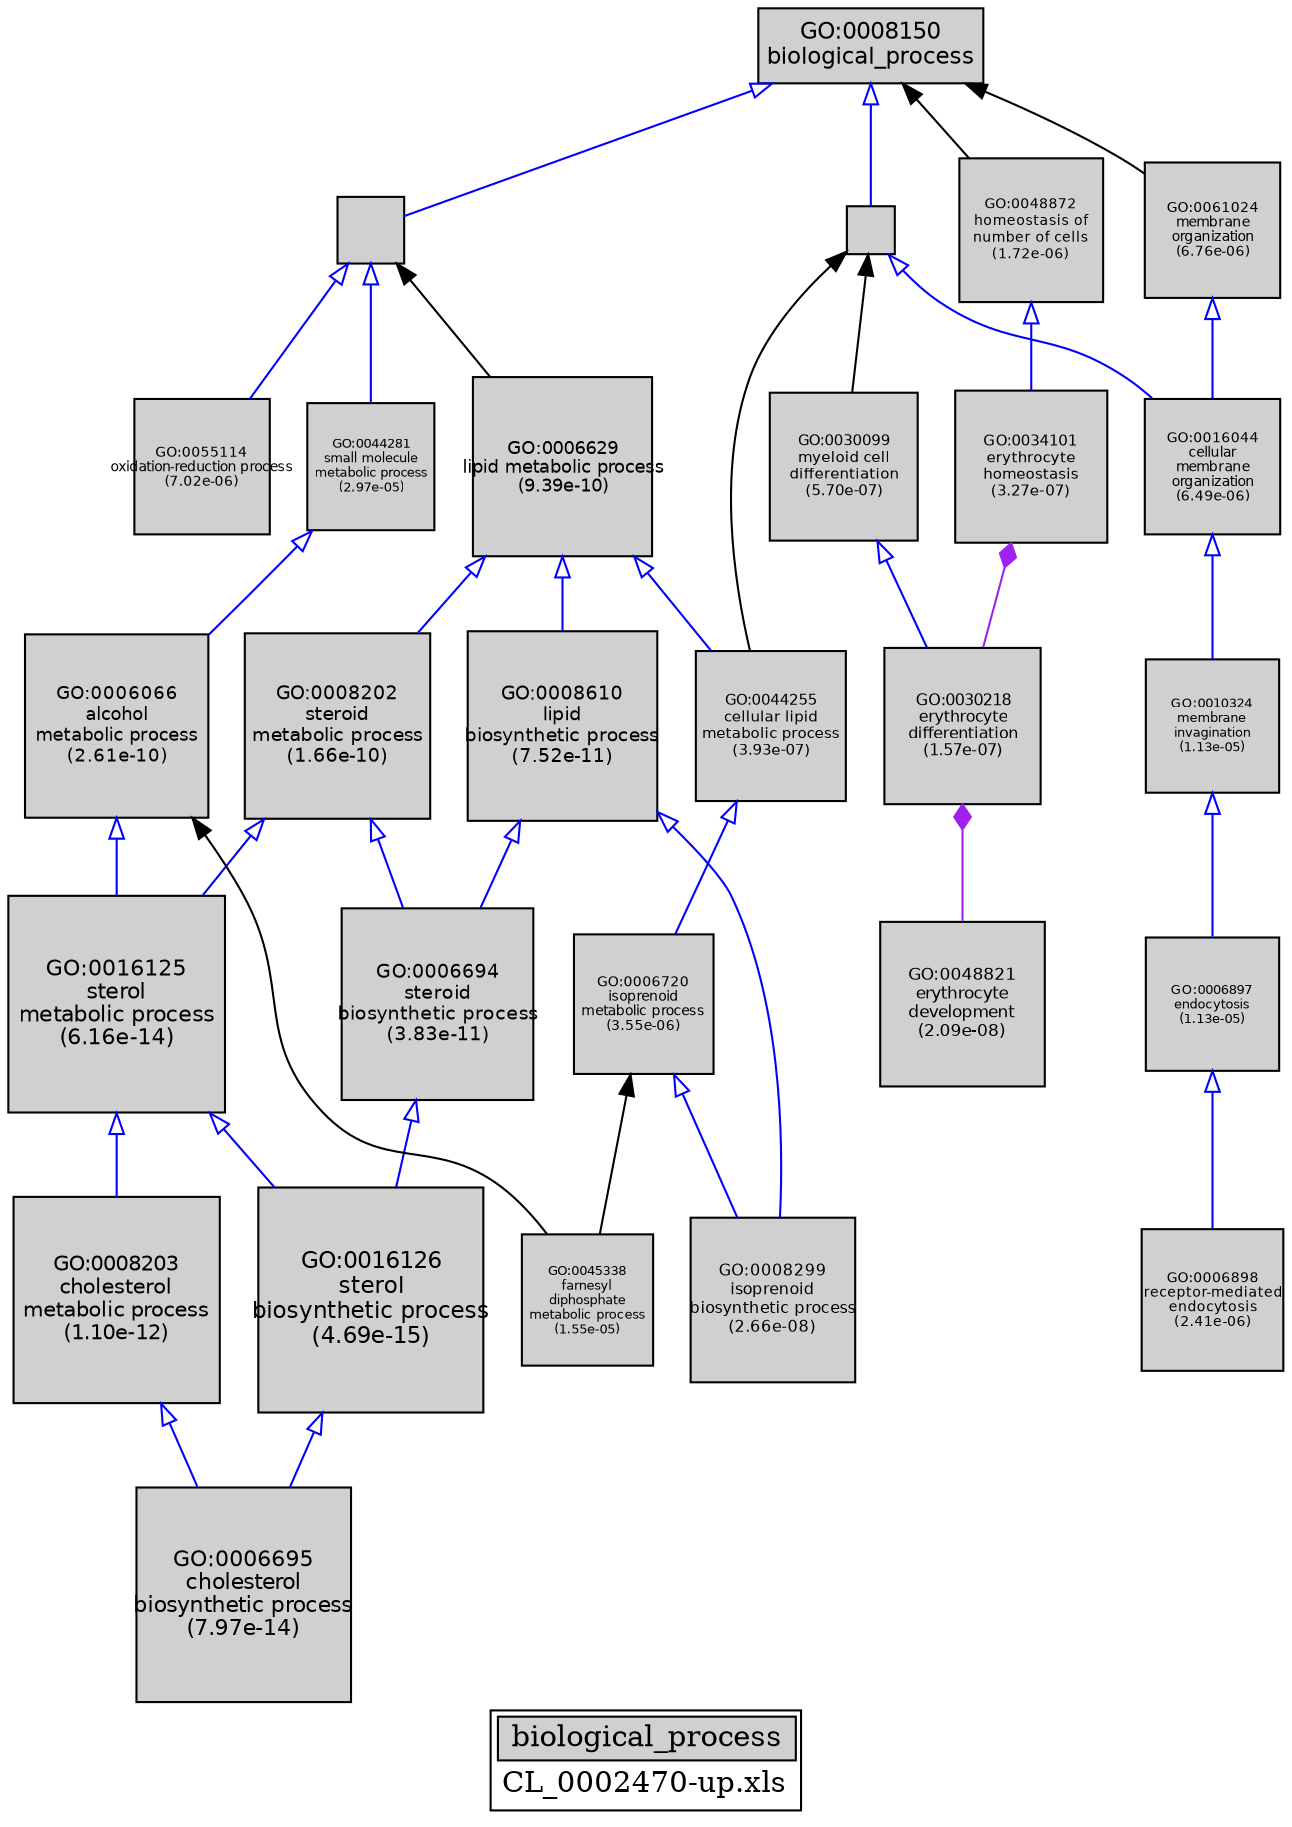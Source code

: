 digraph "biological_process" {
graph [ bgcolor = "#FFFFFF", label = <<TABLE COLOR="black" BGCOLOR="white"><TR><TD COLSPAN="2" BGCOLOR="#D0D0D0"><FONT COLOR="black">biological_process</FONT></TD></TR><TR><TD BORDER="0">CL_0002470-up.xls</TD></TR></TABLE>> ];
node [ fontname = "Helvetica" ];

subgraph "nodes" {

node [ style = "filled", fixedsize = "true", width = 1, shape = "box", fontsize = 9, fillcolor = "#D0D0D0", fontcolor = "black", color = "black" ];

"GO:0044281" [ URL = "#GO:0044281", label = <<TABLE BORDER="0"><TR><TD>GO:0044281<BR/>small molecule<BR/>metabolic process<BR/>(2.97e-05)</TD></TR></TABLE>>, width = 0.847239191894, shape = "box", fontsize = 6.10012218164, height = 0.847239191894 ];
"GO:0010324" [ URL = "#GO:0010324", label = <<TABLE BORDER="0"><TR><TD>GO:0010324<BR/>membrane<BR/>invagination<BR/>(1.13e-05)</TD></TR></TABLE>>, width = 0.884945179763, shape = "box", fontsize = 6.3716052943, height = 0.884945179763 ];
"GO:0006897" [ URL = "#GO:0006897", label = <<TABLE BORDER="0"><TR><TD>GO:0006897<BR/>endocytosis<BR/>(1.13e-05)</TD></TR></TABLE>>, width = 0.884945179763, shape = "box", fontsize = 6.3716052943, height = 0.884945179763 ];
"GO:0008152" [ URL = "#GO:0008152", label = "", width = 0.445441173264, shape = "box", height = 0.445441173264 ];
"GO:0030218" [ URL = "#GO:0030218", label = <<TABLE BORDER="0"><TR><TD>GO:0030218<BR/>erythrocyte<BR/>differentiation<BR/>(1.57e-07)</TD></TR></TABLE>>, width = 1.03611515923, shape = "box", fontsize = 7.46002914647, height = 1.03611515923 ];
"GO:0006720" [ URL = "#GO:0006720", label = <<TABLE BORDER="0"><TR><TD>GO:0006720<BR/>isoprenoid<BR/>metabolic process<BR/>(3.55e-06)</TD></TR></TABLE>>, width = 0.928437851538, shape = "box", fontsize = 6.68475253108, height = 0.928437851538 ];
"GO:0034101" [ URL = "#GO:0034101", label = <<TABLE BORDER="0"><TR><TD>GO:0034101<BR/>erythrocyte<BR/>homeostasis<BR/>(3.27e-07)</TD></TR></TABLE>>, width = 1.01181681849, shape = "box", fontsize = 7.28508109316, height = 1.01181681849 ];
"GO:0044255" [ URL = "#GO:0044255", label = <<TABLE BORDER="0"><TR><TD>GO:0044255<BR/>cellular lipid<BR/>metabolic process<BR/>(3.93e-07)</TD></TR></TABLE>>, width = 1.00570306025, shape = "box", fontsize = 7.24106203379, height = 1.00570306025 ];
"GO:0016125" [ URL = "#GO:0016125", label = <<TABLE BORDER="0"><TR><TD>GO:0016125<BR/>sterol<BR/>metabolic process<BR/>(6.16e-14)</TD></TR></TABLE>>, width = 1.44056553746, shape = "box", fontsize = 10.3720718697, height = 1.44056553746 ];
"GO:0006694" [ URL = "#GO:0006694", label = <<TABLE BORDER="0"><TR><TD>GO:0006694<BR/>steroid<BR/>biosynthetic process<BR/>(3.83e-11)</TD></TR></TABLE>>, width = 1.27999005651, shape = "box", fontsize = 9.21592840686, height = 1.27999005651 ];
"GO:0008202" [ URL = "#GO:0008202", label = <<TABLE BORDER="0"><TR><TD>GO:0008202<BR/>steroid<BR/>metabolic process<BR/>(1.66e-10)</TD></TR></TABLE>>, width = 1.2405606634, shape = "box", fontsize = 8.93203677645, height = 1.2405606634 ];
"GO:0048872" [ URL = "#GO:0048872", label = <<TABLE BORDER="0"><TR><TD>GO:0048872<BR/>homeostasis of<BR/>number of cells<BR/>(1.72e-06)</TD></TR></TABLE>>, width = 0.954607283306, shape = "box", fontsize = 6.8731724398, height = 0.954607283306 ];
"GO:0016126" [ URL = "#GO:0016126", label = <<TABLE BORDER="0"><TR><TD>GO:0016126<BR/>sterol<BR/>biosynthetic process<BR/>(4.69e-15)</TD></TR></TABLE>>, width = 1.5, shape = "box", fontsize = 10.8, height = 1.5 ];
"GO:0008150" [ URL = "#GO:0008150", label = <<TABLE BORDER="0"><TR><TD>GO:0008150<BR/>biological_process</TD></TR></TABLE>>, width = 1.5, shape = "box", fontsize = 10.8 ];
"GO:0045338" [ URL = "#GO:0045338", label = <<TABLE BORDER="0"><TR><TD>GO:0045338<BR/>farnesyl<BR/>diphosphate<BR/>metabolic process<BR/>(1.55e-05)</TD></TR></TABLE>>, width = 0.872773044899, shape = "box", fontsize = 6.28396592327, height = 0.872773044899 ];
"GO:0006898" [ URL = "#GO:0006898", label = <<TABLE BORDER="0"><TR><TD>GO:0006898<BR/>receptor-mediated<BR/>endocytosis<BR/>(2.41e-06)</TD></TR></TABLE>>, width = 0.942433874338, shape = "box", fontsize = 6.78552389524, height = 0.942433874338 ];
"GO:0030099" [ URL = "#GO:0030099", label = <<TABLE BORDER="0"><TR><TD>GO:0030099<BR/>myeloid cell<BR/>differentiation<BR/>(5.70e-07)</TD></TR></TABLE>>, width = 0.993022134897, shape = "box", fontsize = 7.14975937126, height = 0.993022134897 ];
"GO:0009987" [ URL = "#GO:0009987", label = "", width = 0.319161465042, shape = "box", height = 0.319161465042 ];
"GO:0006695" [ URL = "#GO:0006695", label = <<TABLE BORDER="0"><TR><TD>GO:0006695<BR/>cholesterol<BR/>biosynthetic process<BR/>(7.97e-14)</TD></TR></TABLE>>, width = 1.43446080524, shape = "box", fontsize = 10.3281177977, height = 1.43446080524 ];
"GO:0008299" [ URL = "#GO:0008299", label = <<TABLE BORDER="0"><TR><TD>GO:0008299<BR/>isoprenoid<BR/>biosynthetic process<BR/>(2.66e-08)</TD></TR></TABLE>>, width = 1.09280187719, shape = "box", fontsize = 7.86817351575, height = 1.09280187719 ];
"GO:0008610" [ URL = "#GO:0008610", label = <<TABLE BORDER="0"><TR><TD>GO:0008610<BR/>lipid<BR/>biosynthetic process<BR/>(7.52e-11)</TD></TR></TABLE>>, width = 1.26198736286, shape = "box", fontsize = 9.08630901257, height = 1.26198736286 ];
"GO:0048821" [ URL = "#GO:0048821", label = <<TABLE BORDER="0"><TR><TD>GO:0048821<BR/>erythrocyte<BR/>development<BR/>(2.09e-08)</TD></TR></TABLE>>, width = 1.10029632452, shape = "box", fontsize = 7.92213353653, height = 1.10029632452 ];
"GO:0006629" [ URL = "#GO:0006629", label = <<TABLE BORDER="0"><TR><TD>GO:0006629<BR/>lipid metabolic process<BR/>(9.39e-10)</TD></TR></TABLE>>, width = 1.19215570673, shape = "box", fontsize = 8.58352108848, height = 1.19215570673 ];
"GO:0055114" [ URL = "#GO:0055114", label = <<TABLE BORDER="0"><TR><TD>GO:0055114<BR/>oxidation-reduction process<BR/>(7.02e-06)</TD></TR></TABLE>>, width = 0.903162710846, shape = "box", fontsize = 6.50277151809, height = 0.903162710846 ];
"GO:0008203" [ URL = "#GO:0008203", label = <<TABLE BORDER="0"><TR><TD>GO:0008203<BR/>cholesterol<BR/>metabolic process<BR/>(1.10e-12)</TD></TR></TABLE>>, width = 1.37091597029, shape = "box", fontsize = 9.87059498606, height = 1.37091597029 ];
"GO:0061024" [ URL = "#GO:0061024", label = <<TABLE BORDER="0"><TR><TD>GO:0061024<BR/>membrane<BR/>organization<BR/>(6.76e-06)</TD></TR></TABLE>>, width = 0.904567230253, shape = "box", fontsize = 6.51288405782, height = 0.904567230253 ];
"GO:0016044" [ URL = "#GO:0016044", label = <<TABLE BORDER="0"><TR><TD>GO:0016044<BR/>cellular<BR/>membrane<BR/>organization<BR/>(6.49e-06)</TD></TR></TABLE>>, width = 0.906100980623, shape = "box", fontsize = 6.52392706049, height = 0.906100980623 ];
"GO:0006066" [ URL = "#GO:0006066", label = <<TABLE BORDER="0"><TR><TD>GO:0006066<BR/>alcohol<BR/>metabolic process<BR/>(2.61e-10)</TD></TR></TABLE>>, width = 1.22810770024, shape = "box", fontsize = 8.8423754417, height = 1.22810770024 ];
}
subgraph "edges" {


edge [ dir = "back", weight = 1 ];
subgraph "regulates" {


edge [ color = "cyan", arrowtail = "none" ];
subgraph "positive" {


edge [ color = "green", arrowtail = "vee" ];
}
subgraph "negative" {


edge [ color = "red", arrowtail = "tee" ];
}
}
subgraph "part_of" {


edge [ color = "purple", arrowtail = "diamond", weight = 2.5 ];
"GO:0030218" -> "GO:0048821";
"GO:0034101" -> "GO:0030218";
}
subgraph "is_a" {


edge [ color = "blue", arrowtail = "empty", weight = 5.0 ];
"GO:0008202" -> "GO:0006694";
"GO:0006629" -> "GO:0008202";
"GO:0016044" -> "GO:0010324";
"GO:0006720" -> "GO:0008299";
"GO:0008202" -> "GO:0016125";
"GO:0008203" -> "GO:0006695";
"GO:0044255" -> "GO:0006720";
"GO:0008610" -> "GO:0008299";
"GO:0006066" -> "GO:0016125";
"GO:0044281" -> "GO:0006066";
"GO:0009987" -> "GO:0016044";
"GO:0006897" -> "GO:0006898";
"GO:0006629" -> "GO:0008610";
"GO:0030099" -> "GO:0030218";
"GO:0010324" -> "GO:0006897";
"GO:0061024" -> "GO:0016044";
"GO:0006694" -> "GO:0016126";
"GO:0016125" -> "GO:0016126";
"GO:0048872" -> "GO:0034101";
"GO:0008152" -> "GO:0055114";
"GO:0006629" -> "GO:0044255";
"GO:0008152" -> "GO:0044281";
"GO:0008150" -> "GO:0008152";
"GO:0016125" -> "GO:0008203";
"GO:0008610" -> "GO:0006694";
"GO:0016126" -> "GO:0006695";
"GO:0008150" -> "GO:0009987";
}
"GO:0006720" -> "GO:0045338";
"GO:0009987" -> "GO:0044255";
"GO:0008152" -> "GO:0006629";
"GO:0009987" -> "GO:0030099";
"GO:0008150" -> "GO:0048872";
"GO:0008150" -> "GO:0061024";
"GO:0006066" -> "GO:0045338";
}
}

